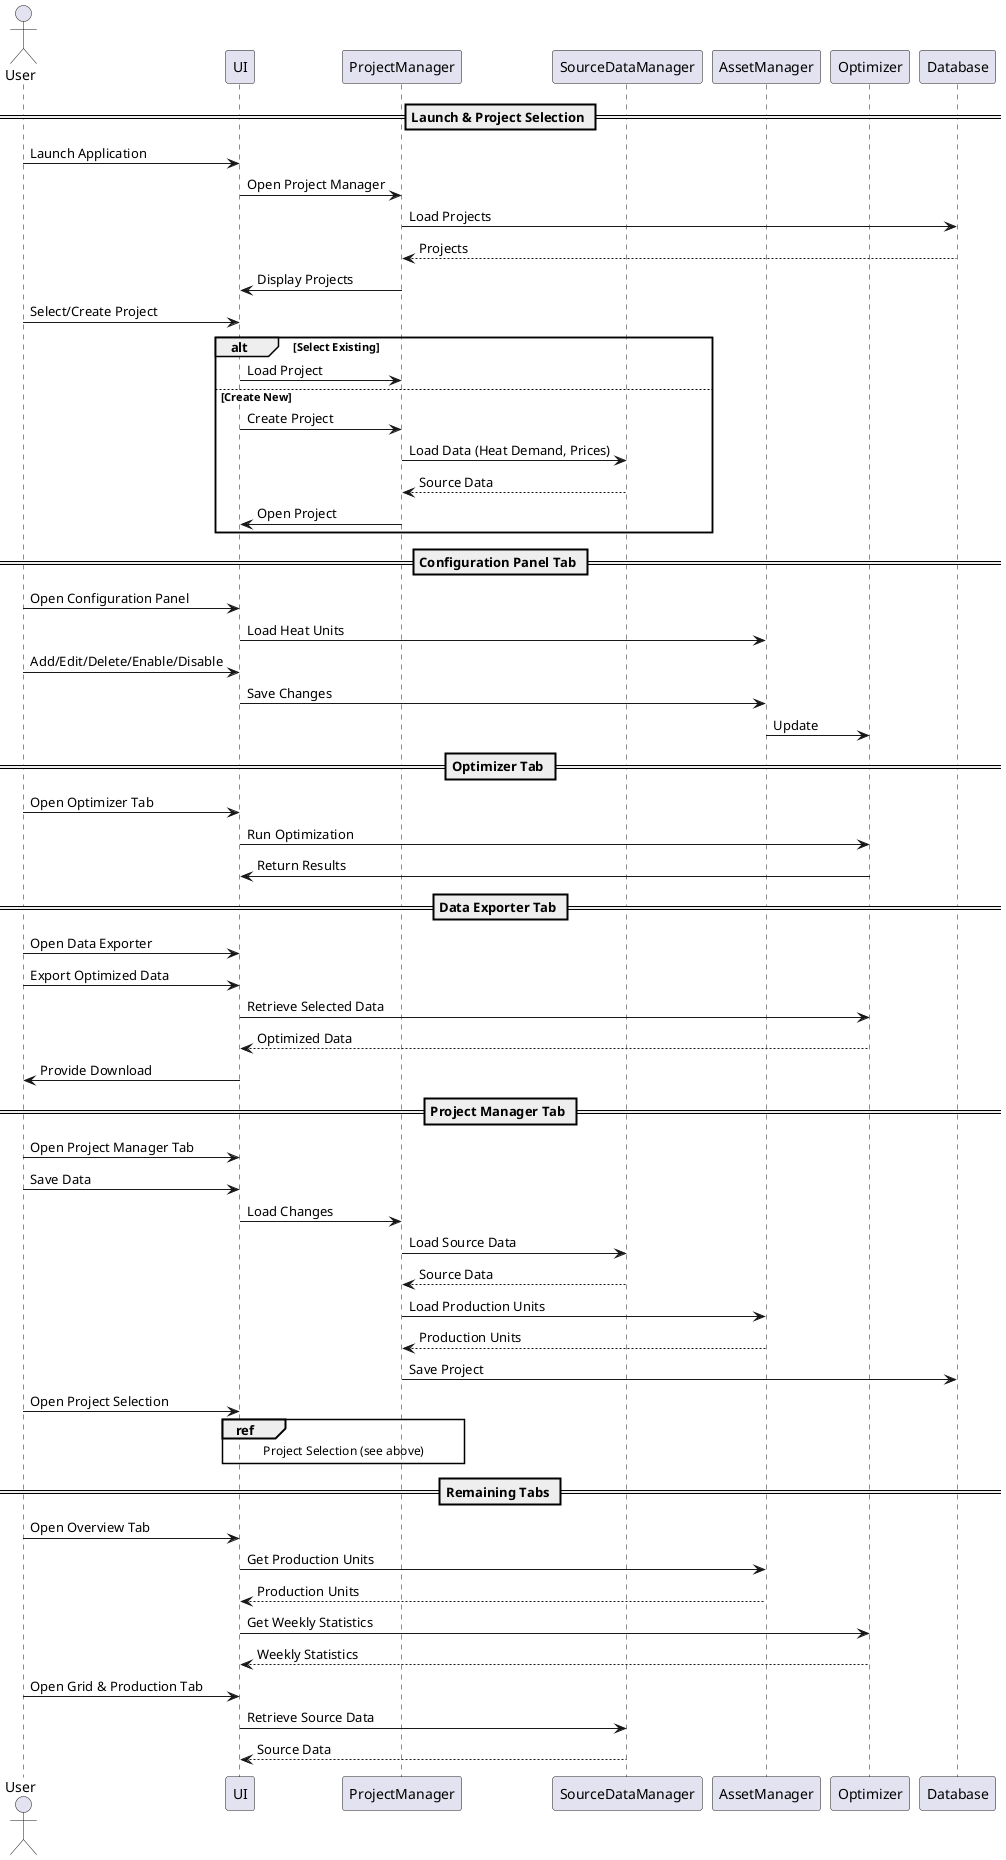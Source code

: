 @startuml
actor User
participant UI
participant ProjectManager
participant SourceDataManager
participant AssetManager
participant Optimizer
participant Database

== Launch & Project Selection ==
User -> UI : Launch Application
UI -> ProjectManager : Open Project Manager
ProjectManager -> Database: Load Projects
Database --> ProjectManager : Projects
ProjectManager -> UI : Display Projects
User -> UI : Select/Create Project
alt Select Existing
  UI -> ProjectManager : Load Project
else Create New
  UI -> ProjectManager : Create Project
  ProjectManager -> SourceDataManager : Load Data (Heat Demand, Prices)
  SourceDataManager --> ProjectManager : Source Data
  ProjectManager -> UI :  Open Project
end

== Configuration Panel Tab ==
User -> UI : Open Configuration Panel
UI -> AssetManager : Load Heat Units

User -> UI : Add/Edit/Delete/Enable/Disable 
UI -> AssetManager : Save Changes
AssetManager -> Optimizer : Update

== Optimizer Tab ==
User -> UI : Open Optimizer Tab
UI -> Optimizer : Run Optimization
Optimizer -> UI : Return Results

== Data Exporter Tab ==
User -> UI : Open Data Exporter
User -> UI : Export Optimized Data
UI -> Optimizer : Retrieve Selected Data
Optimizer --> UI : Optimized Data
UI -> User : Provide Download 

== Project Manager Tab ==
User -> UI : Open Project Manager Tab
User -> UI : Save Data
UI -> ProjectManager : Load Changes
ProjectManager -> SourceDataManager : Load Source Data
SourceDataManager --> ProjectManager : Source Data
ProjectManager -> AssetManager : Load Production Units
AssetManager --> ProjectManager : Production Units
ProjectManager -> Database : Save Project
User -> UI : Open Project Selection
ref over UI, ProjectManager : Project Selection (see above)

== Remaining Tabs ==
User -> UI : Open Overview Tab
UI -> AssetManager : Get Production Units
AssetManager --> UI : Production Units
UI -> Optimizer : Get Weekly Statistics
Optimizer --> UI : Weekly Statistics
User -> UI : Open Grid & Production Tab
UI -> SourceDataManager : Retrieve Source Data
SourceDataManager --> UI : Source Data
@enduml

